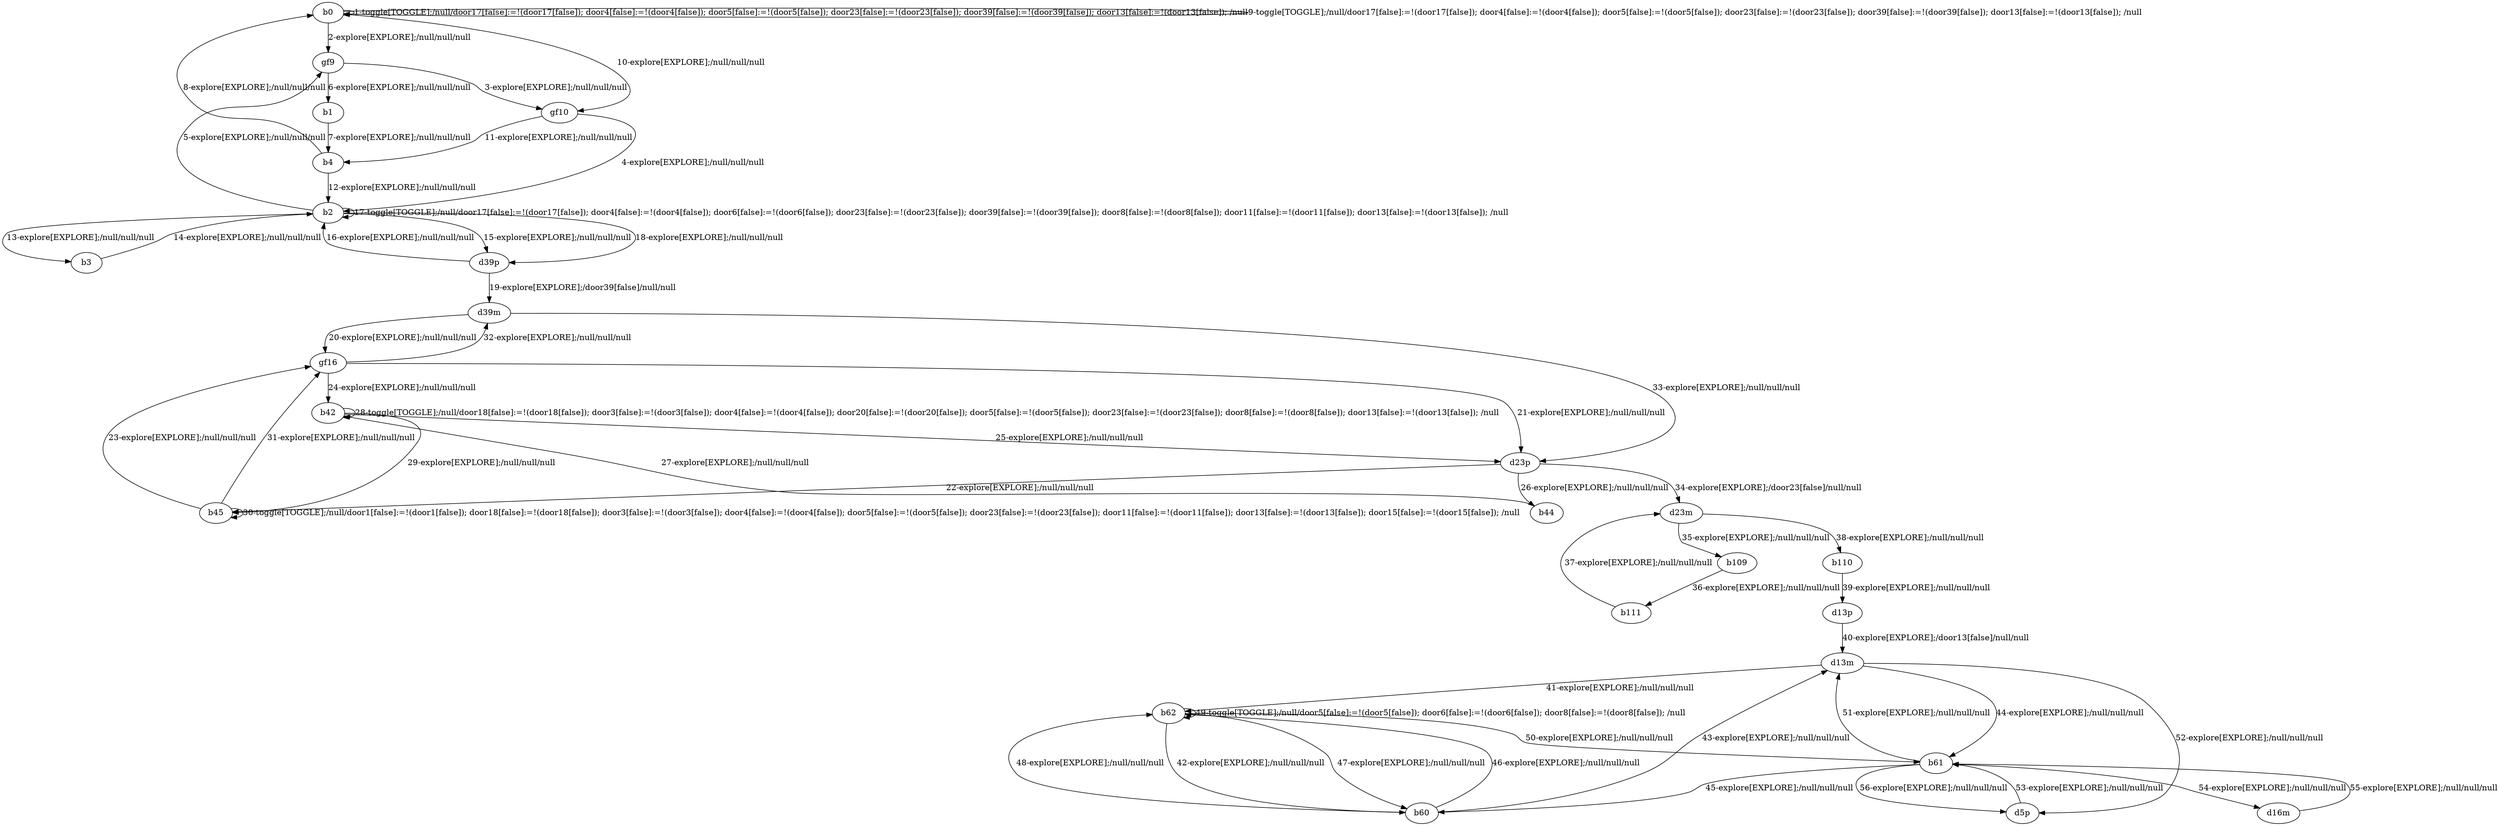# Total number of goals covered by this test: 1
# b61 --> d5p

digraph g {
"b0" -> "b0" [label = "1-toggle[TOGGLE];/null/door17[false]:=!(door17[false]); door4[false]:=!(door4[false]); door5[false]:=!(door5[false]); door23[false]:=!(door23[false]); door39[false]:=!(door39[false]); door13[false]:=!(door13[false]); /null"];
"b0" -> "gf9" [label = "2-explore[EXPLORE];/null/null/null"];
"gf9" -> "gf10" [label = "3-explore[EXPLORE];/null/null/null"];
"gf10" -> "b2" [label = "4-explore[EXPLORE];/null/null/null"];
"b2" -> "gf9" [label = "5-explore[EXPLORE];/null/null/null"];
"gf9" -> "b1" [label = "6-explore[EXPLORE];/null/null/null"];
"b1" -> "b4" [label = "7-explore[EXPLORE];/null/null/null"];
"b4" -> "b0" [label = "8-explore[EXPLORE];/null/null/null"];
"b0" -> "b0" [label = "9-toggle[TOGGLE];/null/door17[false]:=!(door17[false]); door4[false]:=!(door4[false]); door5[false]:=!(door5[false]); door23[false]:=!(door23[false]); door39[false]:=!(door39[false]); door13[false]:=!(door13[false]); /null"];
"b0" -> "gf10" [label = "10-explore[EXPLORE];/null/null/null"];
"gf10" -> "b4" [label = "11-explore[EXPLORE];/null/null/null"];
"b4" -> "b2" [label = "12-explore[EXPLORE];/null/null/null"];
"b2" -> "b3" [label = "13-explore[EXPLORE];/null/null/null"];
"b3" -> "b2" [label = "14-explore[EXPLORE];/null/null/null"];
"b2" -> "d39p" [label = "15-explore[EXPLORE];/null/null/null"];
"d39p" -> "b2" [label = "16-explore[EXPLORE];/null/null/null"];
"b2" -> "b2" [label = "17-toggle[TOGGLE];/null/door17[false]:=!(door17[false]); door4[false]:=!(door4[false]); door6[false]:=!(door6[false]); door23[false]:=!(door23[false]); door39[false]:=!(door39[false]); door8[false]:=!(door8[false]); door11[false]:=!(door11[false]); door13[false]:=!(door13[false]); /null"];
"b2" -> "d39p" [label = "18-explore[EXPLORE];/null/null/null"];
"d39p" -> "d39m" [label = "19-explore[EXPLORE];/door39[false]/null/null"];
"d39m" -> "gf16" [label = "20-explore[EXPLORE];/null/null/null"];
"gf16" -> "d23p" [label = "21-explore[EXPLORE];/null/null/null"];
"d23p" -> "b45" [label = "22-explore[EXPLORE];/null/null/null"];
"b45" -> "gf16" [label = "23-explore[EXPLORE];/null/null/null"];
"gf16" -> "b42" [label = "24-explore[EXPLORE];/null/null/null"];
"b42" -> "d23p" [label = "25-explore[EXPLORE];/null/null/null"];
"d23p" -> "b44" [label = "26-explore[EXPLORE];/null/null/null"];
"b44" -> "b42" [label = "27-explore[EXPLORE];/null/null/null"];
"b42" -> "b42" [label = "28-toggle[TOGGLE];/null/door18[false]:=!(door18[false]); door3[false]:=!(door3[false]); door4[false]:=!(door4[false]); door20[false]:=!(door20[false]); door5[false]:=!(door5[false]); door23[false]:=!(door23[false]); door8[false]:=!(door8[false]); door13[false]:=!(door13[false]); /null"];
"b42" -> "b45" [label = "29-explore[EXPLORE];/null/null/null"];
"b45" -> "b45" [label = "30-toggle[TOGGLE];/null/door1[false]:=!(door1[false]); door18[false]:=!(door18[false]); door3[false]:=!(door3[false]); door4[false]:=!(door4[false]); door5[false]:=!(door5[false]); door23[false]:=!(door23[false]); door11[false]:=!(door11[false]); door13[false]:=!(door13[false]); door15[false]:=!(door15[false]); /null"];
"b45" -> "gf16" [label = "31-explore[EXPLORE];/null/null/null"];
"gf16" -> "d39m" [label = "32-explore[EXPLORE];/null/null/null"];
"d39m" -> "d23p" [label = "33-explore[EXPLORE];/null/null/null"];
"d23p" -> "d23m" [label = "34-explore[EXPLORE];/door23[false]/null/null"];
"d23m" -> "b109" [label = "35-explore[EXPLORE];/null/null/null"];
"b109" -> "b111" [label = "36-explore[EXPLORE];/null/null/null"];
"b111" -> "d23m" [label = "37-explore[EXPLORE];/null/null/null"];
"d23m" -> "b110" [label = "38-explore[EXPLORE];/null/null/null"];
"b110" -> "d13p" [label = "39-explore[EXPLORE];/null/null/null"];
"d13p" -> "d13m" [label = "40-explore[EXPLORE];/door13[false]/null/null"];
"d13m" -> "b62" [label = "41-explore[EXPLORE];/null/null/null"];
"b62" -> "b60" [label = "42-explore[EXPLORE];/null/null/null"];
"b60" -> "d13m" [label = "43-explore[EXPLORE];/null/null/null"];
"d13m" -> "b61" [label = "44-explore[EXPLORE];/null/null/null"];
"b61" -> "b60" [label = "45-explore[EXPLORE];/null/null/null"];
"b60" -> "b62" [label = "46-explore[EXPLORE];/null/null/null"];
"b62" -> "b60" [label = "47-explore[EXPLORE];/null/null/null"];
"b60" -> "b62" [label = "48-explore[EXPLORE];/null/null/null"];
"b62" -> "b62" [label = "49-toggle[TOGGLE];/null/door5[false]:=!(door5[false]); door6[false]:=!(door6[false]); door8[false]:=!(door8[false]); /null"];
"b62" -> "b61" [label = "50-explore[EXPLORE];/null/null/null"];
"b61" -> "d13m" [label = "51-explore[EXPLORE];/null/null/null"];
"d13m" -> "d5p" [label = "52-explore[EXPLORE];/null/null/null"];
"d5p" -> "b61" [label = "53-explore[EXPLORE];/null/null/null"];
"b61" -> "d16m" [label = "54-explore[EXPLORE];/null/null/null"];
"d16m" -> "b61" [label = "55-explore[EXPLORE];/null/null/null"];
"b61" -> "d5p" [label = "56-explore[EXPLORE];/null/null/null"];
}
